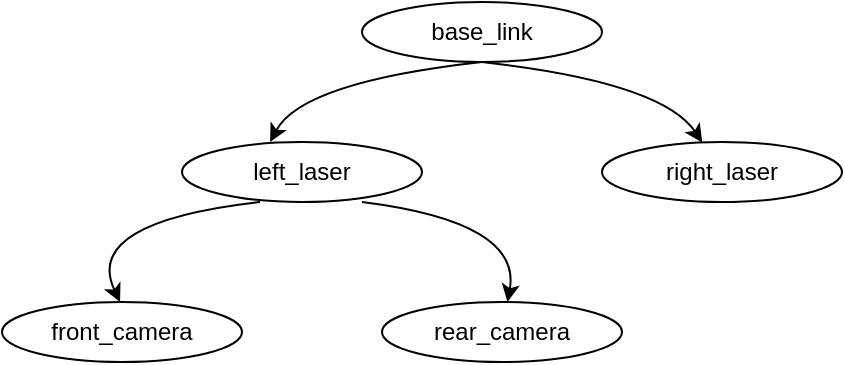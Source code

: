 <mxfile version="13.2.6" type="github" pages="2">
  <diagram id="2pU-l7eX4DqZHdgauzjn" name="Page-1">
    <mxGraphModel dx="1355" dy="725" grid="1" gridSize="10" guides="1" tooltips="1" connect="1" arrows="1" fold="1" page="1" pageScale="1" pageWidth="850" pageHeight="1100" math="0" shadow="0">
      <root>
        <mxCell id="0" />
        <mxCell id="1" parent="0" />
        <mxCell id="tMHApEmqM_qoqwAZuf_i-1" value="base_link" style="ellipse;whiteSpace=wrap;html=1;" parent="1" vertex="1">
          <mxGeometry x="320" y="140" width="120" height="30" as="geometry" />
        </mxCell>
        <mxCell id="tMHApEmqM_qoqwAZuf_i-3" value="left_laser" style="ellipse;whiteSpace=wrap;html=1;" parent="1" vertex="1">
          <mxGeometry x="230" y="210" width="120" height="30" as="geometry" />
        </mxCell>
        <mxCell id="tMHApEmqM_qoqwAZuf_i-4" value="right_laser" style="ellipse;whiteSpace=wrap;html=1;" parent="1" vertex="1">
          <mxGeometry x="440" y="210" width="120" height="30" as="geometry" />
        </mxCell>
        <mxCell id="tMHApEmqM_qoqwAZuf_i-6" value="front_camera" style="ellipse;whiteSpace=wrap;html=1;" parent="1" vertex="1">
          <mxGeometry x="140" y="290" width="120" height="30" as="geometry" />
        </mxCell>
        <mxCell id="tMHApEmqM_qoqwAZuf_i-7" value="rear_camera" style="ellipse;whiteSpace=wrap;html=1;" parent="1" vertex="1">
          <mxGeometry x="330" y="290" width="120" height="30" as="geometry" />
        </mxCell>
        <mxCell id="tMHApEmqM_qoqwAZuf_i-8" value="" style="curved=1;endArrow=classic;html=1;exitX=0.5;exitY=1;exitDx=0;exitDy=0;entryX=0.367;entryY=0;entryDx=0;entryDy=0;entryPerimeter=0;" parent="1" source="tMHApEmqM_qoqwAZuf_i-1" target="tMHApEmqM_qoqwAZuf_i-3" edge="1">
          <mxGeometry width="50" height="50" relative="1" as="geometry">
            <mxPoint x="210" y="160" as="sourcePoint" />
            <mxPoint x="260" y="110" as="targetPoint" />
            <Array as="points">
              <mxPoint x="290" y="180" />
            </Array>
          </mxGeometry>
        </mxCell>
        <mxCell id="tMHApEmqM_qoqwAZuf_i-10" value="" style="curved=1;endArrow=classic;html=1;" parent="1" target="tMHApEmqM_qoqwAZuf_i-4" edge="1">
          <mxGeometry width="50" height="50" relative="1" as="geometry">
            <mxPoint x="380" y="170" as="sourcePoint" />
            <mxPoint x="500" y="200" as="targetPoint" />
            <Array as="points">
              <mxPoint x="470" y="180" />
            </Array>
          </mxGeometry>
        </mxCell>
        <mxCell id="tMHApEmqM_qoqwAZuf_i-11" value="" style="curved=1;endArrow=classic;html=1;exitX=0.325;exitY=1;exitDx=0;exitDy=0;entryX=0.367;entryY=0;entryDx=0;entryDy=0;entryPerimeter=0;exitPerimeter=0;" parent="1" source="tMHApEmqM_qoqwAZuf_i-3" edge="1">
          <mxGeometry width="50" height="50" relative="1" as="geometry">
            <mxPoint x="305" y="250" as="sourcePoint" />
            <mxPoint x="199.04" y="290" as="targetPoint" />
            <Array as="points">
              <mxPoint x="180" y="250" />
            </Array>
          </mxGeometry>
        </mxCell>
        <mxCell id="tMHApEmqM_qoqwAZuf_i-12" value="" style="curved=1;endArrow=classic;html=1;" parent="1" target="tMHApEmqM_qoqwAZuf_i-7" edge="1">
          <mxGeometry width="50" height="50" relative="1" as="geometry">
            <mxPoint x="320" y="240" as="sourcePoint" />
            <mxPoint x="430.136" y="280.204" as="targetPoint" />
            <Array as="points">
              <mxPoint x="400" y="250" />
            </Array>
          </mxGeometry>
        </mxCell>
      </root>
    </mxGraphModel>
  </diagram>
  <diagram id="jl3nhbmN159zzx99McaW" name="Page-2">
    <mxGraphModel dx="1355" dy="725" grid="1" gridSize="10" guides="1" tooltips="1" connect="1" arrows="1" fold="1" page="1" pageScale="1" pageWidth="850" pageHeight="1100" math="0" shadow="0">
      <root>
        <mxCell id="LAw4Yrp5THHPFHP-zJF--0" />
        <mxCell id="LAw4Yrp5THHPFHP-zJF--1" parent="LAw4Yrp5THHPFHP-zJF--0" />
        <mxCell id="LAw4Yrp5THHPFHP-zJF--4" value="" style="edgeStyle=orthogonalEdgeStyle;rounded=0;orthogonalLoop=1;jettySize=auto;html=1;" edge="1" parent="LAw4Yrp5THHPFHP-zJF--1" source="LAw4Yrp5THHPFHP-zJF--2">
          <mxGeometry relative="1" as="geometry">
            <mxPoint x="420" y="260" as="targetPoint" />
          </mxGeometry>
        </mxCell>
        <mxCell id="LAw4Yrp5THHPFHP-zJF--2" value="1. laser &amp;amp; wheel calibration" style="rounded=1;whiteSpace=wrap;html=1;fillColor=#dae8fc;strokeColor=#6c8ebf;" vertex="1" parent="LAw4Yrp5THHPFHP-zJF--1">
          <mxGeometry x="220" y="230" width="120" height="60" as="geometry" />
        </mxCell>
        <mxCell id="LAw4Yrp5THHPFHP-zJF--7" value="" style="edgeStyle=orthogonalEdgeStyle;rounded=0;orthogonalLoop=1;jettySize=auto;html=1;" edge="1" parent="LAw4Yrp5THHPFHP-zJF--1" source="LAw4Yrp5THHPFHP-zJF--5" target="LAw4Yrp5THHPFHP-zJF--6">
          <mxGeometry relative="1" as="geometry" />
        </mxCell>
        <mxCell id="LAw4Yrp5THHPFHP-zJF--5" value="agent.urdf" style="shape=document;whiteSpace=wrap;html=1;boundedLbl=1;fillColor=#ffe6cc;strokeColor=#d79b00;" vertex="1" parent="LAw4Yrp5THHPFHP-zJF--1">
          <mxGeometry x="420" y="220" width="120" height="80" as="geometry" />
        </mxCell>
        <mxCell id="LAw4Yrp5THHPFHP-zJF--9" style="edgeStyle=orthogonalEdgeStyle;rounded=0;orthogonalLoop=1;jettySize=auto;html=1;" edge="1" parent="LAw4Yrp5THHPFHP-zJF--1" source="LAw4Yrp5THHPFHP-zJF--6" target="LAw4Yrp5THHPFHP-zJF--8">
          <mxGeometry relative="1" as="geometry" />
        </mxCell>
        <mxCell id="LAw4Yrp5THHPFHP-zJF--6" value="2. laser &amp;amp; camera calibration" style="rounded=1;whiteSpace=wrap;html=1;fillColor=#dae8fc;strokeColor=#6c8ebf;" vertex="1" parent="LAw4Yrp5THHPFHP-zJF--1">
          <mxGeometry x="420" y="360" width="120" height="60" as="geometry" />
        </mxCell>
        <mxCell id="LAw4Yrp5THHPFHP-zJF--8" value="updated agent.urdf" style="shape=document;whiteSpace=wrap;html=1;boundedLbl=1;fillColor=#fff2cc;strokeColor=#d6b656;" vertex="1" parent="LAw4Yrp5THHPFHP-zJF--1">
          <mxGeometry x="600" y="350" width="120" height="80" as="geometry" />
        </mxCell>
      </root>
    </mxGraphModel>
  </diagram>
</mxfile>
